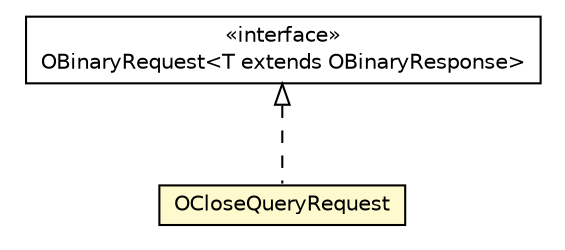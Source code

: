 #!/usr/local/bin/dot
#
# Class diagram 
# Generated by UMLGraph version R5_6-24-gf6e263 (http://www.umlgraph.org/)
#

digraph G {
	edge [fontname="Helvetica",fontsize=10,labelfontname="Helvetica",labelfontsize=10];
	node [fontname="Helvetica",fontsize=10,shape=plaintext];
	nodesep=0.25;
	ranksep=0.5;
	// com.orientechnologies.orient.client.remote.OBinaryRequest<T extends com.orientechnologies.orient.client.remote.OBinaryResponse>
	c1994720 [label=<<table title="com.orientechnologies.orient.client.remote.OBinaryRequest" border="0" cellborder="1" cellspacing="0" cellpadding="2" port="p" href="../OBinaryRequest.html">
		<tr><td><table border="0" cellspacing="0" cellpadding="1">
<tr><td align="center" balign="center"> &#171;interface&#187; </td></tr>
<tr><td align="center" balign="center"> OBinaryRequest&lt;T extends OBinaryResponse&gt; </td></tr>
		</table></td></tr>
		</table>>, URL="../OBinaryRequest.html", fontname="Helvetica", fontcolor="black", fontsize=10.0];
	// com.orientechnologies.orient.client.remote.message.OCloseQueryRequest
	c1994773 [label=<<table title="com.orientechnologies.orient.client.remote.message.OCloseQueryRequest" border="0" cellborder="1" cellspacing="0" cellpadding="2" port="p" bgcolor="lemonChiffon" href="./OCloseQueryRequest.html">
		<tr><td><table border="0" cellspacing="0" cellpadding="1">
<tr><td align="center" balign="center"> OCloseQueryRequest </td></tr>
		</table></td></tr>
		</table>>, URL="./OCloseQueryRequest.html", fontname="Helvetica", fontcolor="black", fontsize=10.0];
	//com.orientechnologies.orient.client.remote.message.OCloseQueryRequest implements com.orientechnologies.orient.client.remote.OBinaryRequest<T extends com.orientechnologies.orient.client.remote.OBinaryResponse>
	c1994720:p -> c1994773:p [dir=back,arrowtail=empty,style=dashed];
}

